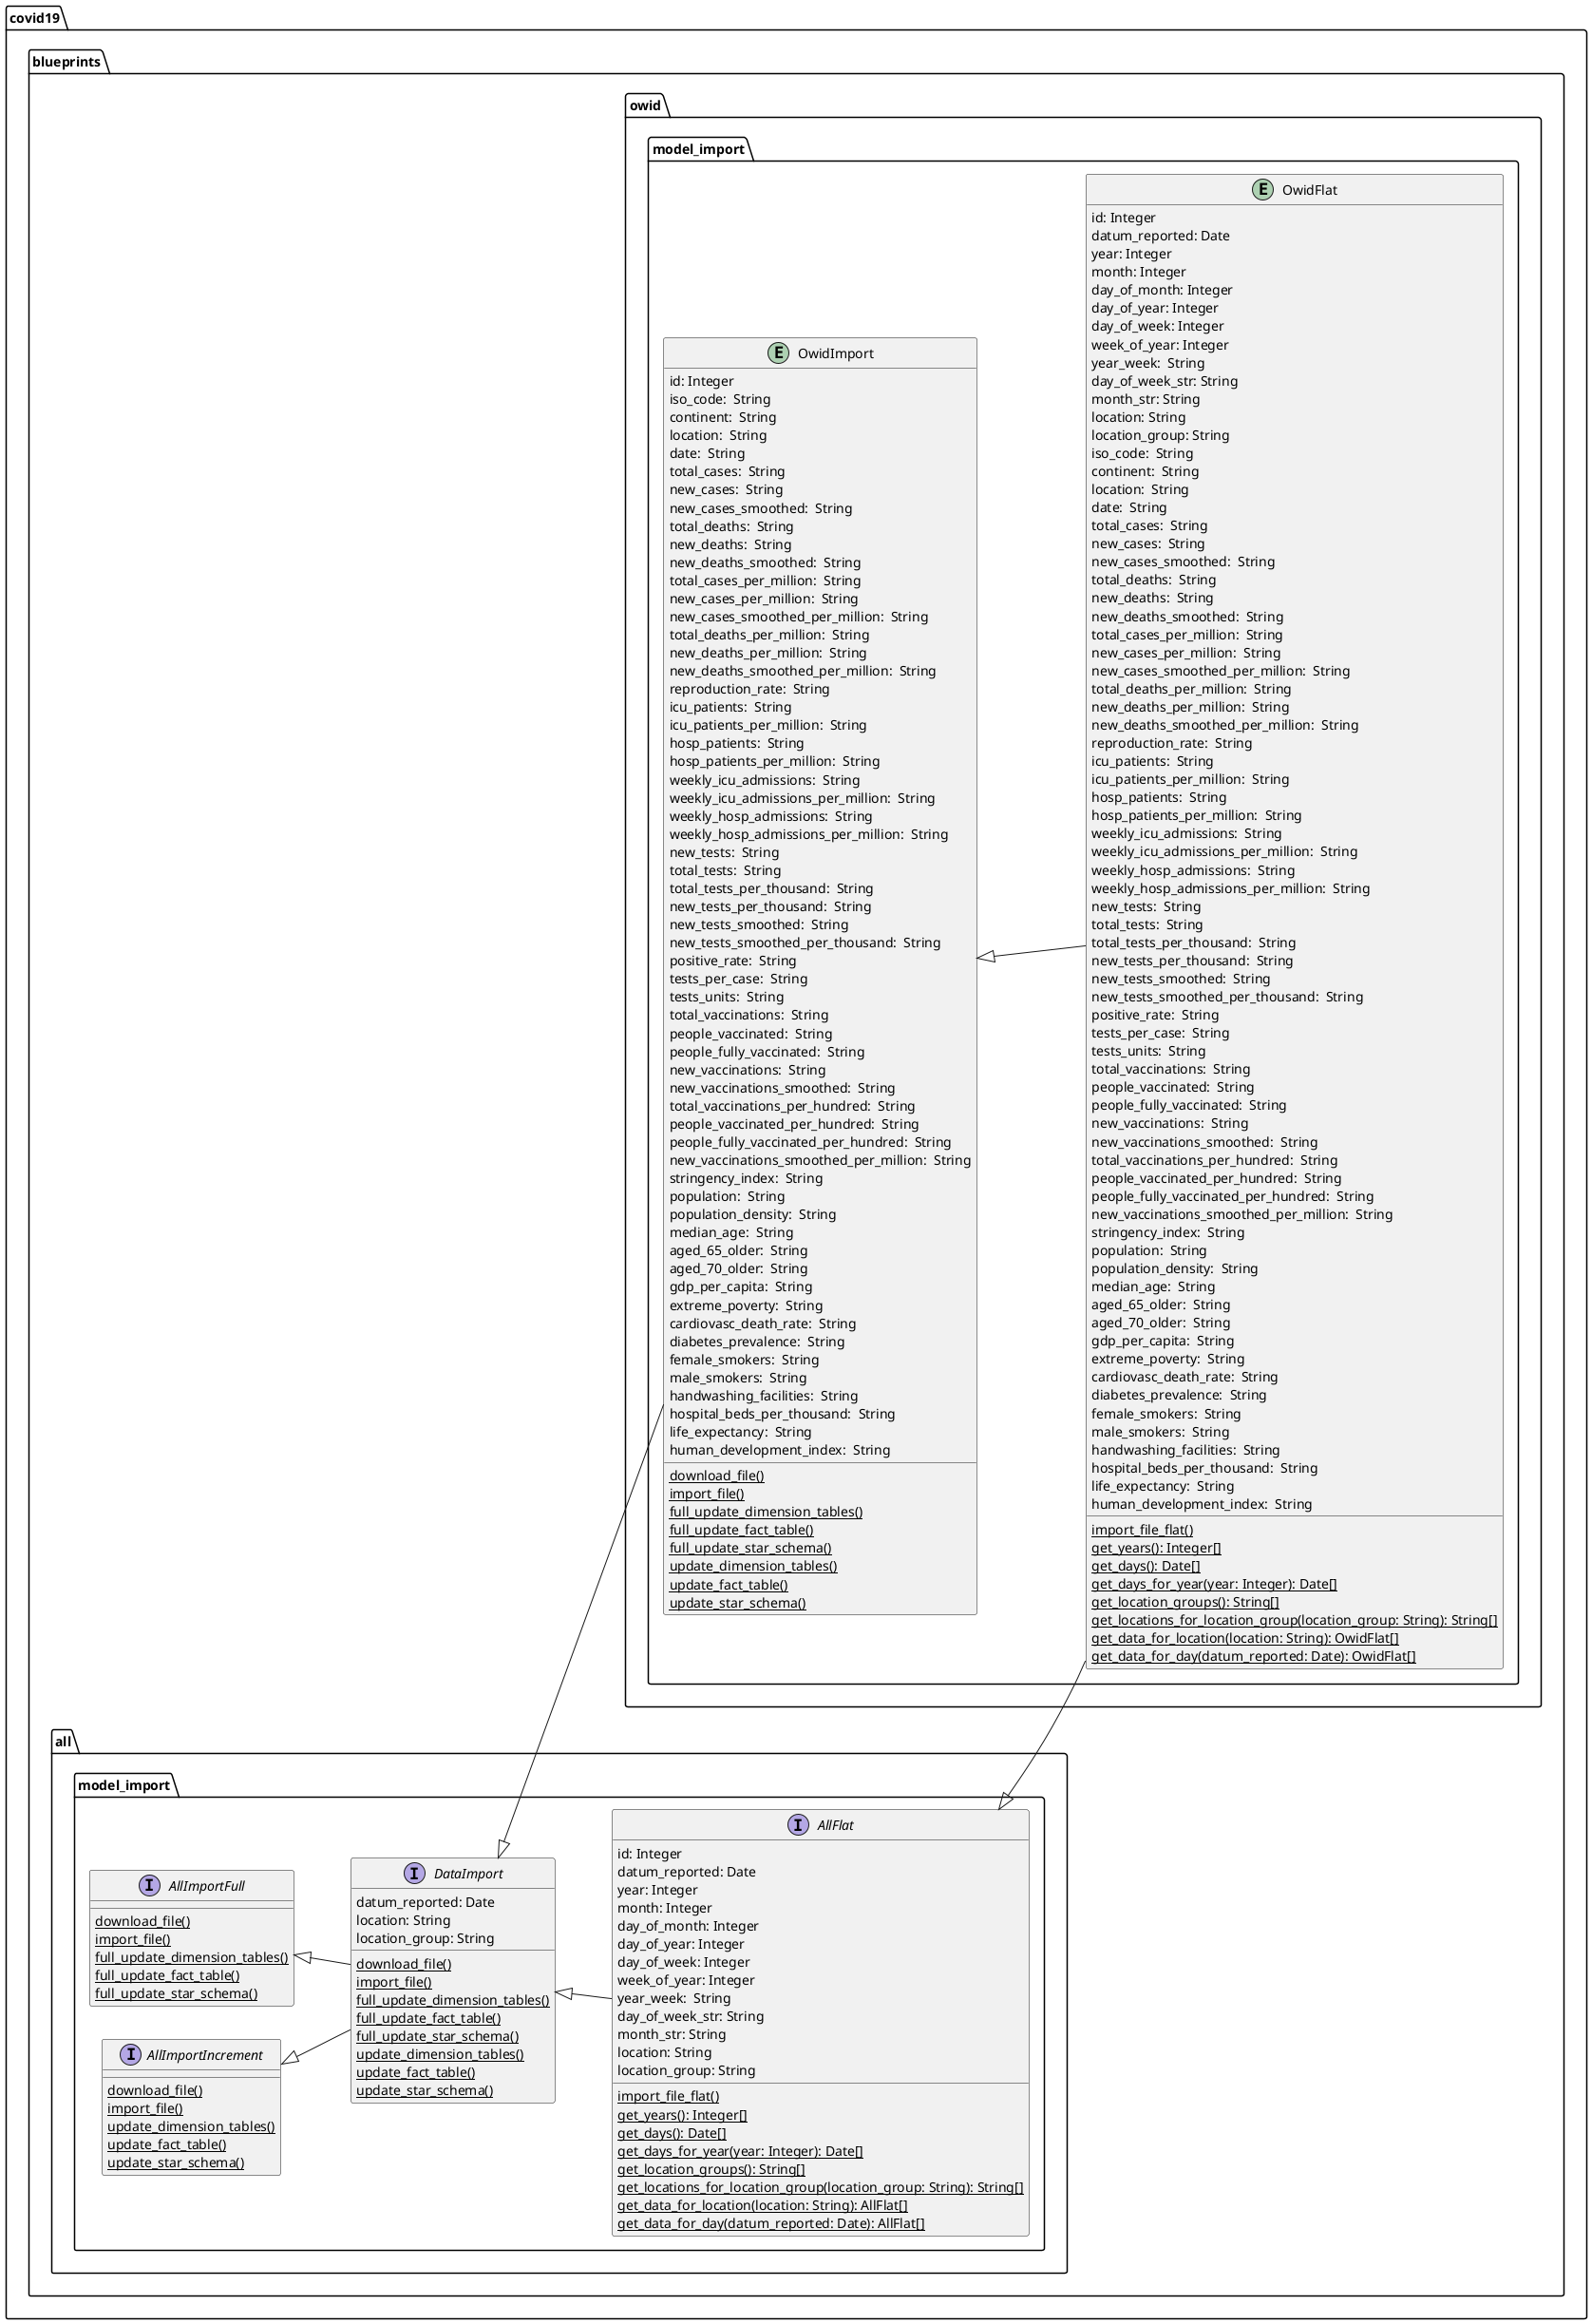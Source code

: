 @startuml
left to right direction

package covid19.blueprints.all.model_import {

	interface AllImportFull {
		{classifier} download_file()
		{classifier} import_file()
		{classifier} full_update_dimension_tables()
		{classifier} full_update_fact_table()
		{classifier} full_update_star_schema()
	}

	interface AllImportIncrement {
		{classifier} download_file()
		{classifier} import_file()
		{classifier} update_dimension_tables()
		{classifier} update_fact_table()
		{classifier} update_star_schema()
	}

	interface DataImport {
	    datum_reported: Date
		location: String
		location_group: String
		{classifier} download_file()
		{classifier} import_file()
		{classifier} full_update_dimension_tables()
		{classifier} full_update_fact_table()
		{classifier} full_update_star_schema()
		{classifier} update_dimension_tables()
		{classifier} update_fact_table()
		{classifier} update_star_schema()
	}

	interface AllFlat {
	    id: Integer
	    datum_reported: Date
	    year: Integer
	    month: Integer
	    day_of_month: Integer
		day_of_year: Integer
	    day_of_week: Integer
	    week_of_year: Integer
	    year_week:  String
	    day_of_week_str: String
		month_str: String
		location: String
		location_group: String
		{classifier} import_file_flat()
		{classifier} get_years(): Integer[]
		{classifier} get_days(): Date[]
		{classifier} get_days_for_year(year: Integer): Date[]
		{classifier} get_location_groups(): String[]
		{classifier} get_locations_for_location_group(location_group: String): String[]
		{classifier} get_data_for_location(location: String): AllFlat[]
		{classifier} get_data_for_day(datum_reported: Date): AllFlat[]
	}

}

package covid19.blueprints.owid.model_import {

	entity OwidImport {
	    id: Integer
		iso_code:  String
	    continent:  String
	    location:  String
	    date:  String
	    total_cases:  String
	    new_cases:  String
	    new_cases_smoothed:  String
	    total_deaths:  String
	    new_deaths:  String
	    new_deaths_smoothed:  String
	    total_cases_per_million:  String
	    new_cases_per_million:  String
	    new_cases_smoothed_per_million:  String
	    total_deaths_per_million:  String
	    new_deaths_per_million:  String
	    new_deaths_smoothed_per_million:  String
	    reproduction_rate:  String
	    icu_patients:  String
	    icu_patients_per_million:  String
	    hosp_patients:  String
	    hosp_patients_per_million:  String
	    weekly_icu_admissions:  String
	    weekly_icu_admissions_per_million:  String
	    weekly_hosp_admissions:  String
	    weekly_hosp_admissions_per_million:  String
	    new_tests:  String
	    total_tests:  String
	    total_tests_per_thousand:  String
	    new_tests_per_thousand:  String
	    new_tests_smoothed:  String
	    new_tests_smoothed_per_thousand:  String
	    positive_rate:  String
	    tests_per_case:  String
	    tests_units:  String
	    total_vaccinations:  String
	    people_vaccinated:  String
	    people_fully_vaccinated:  String
	    new_vaccinations:  String
	    new_vaccinations_smoothed:  String
	    total_vaccinations_per_hundred:  String
	    people_vaccinated_per_hundred:  String
	    people_fully_vaccinated_per_hundred:  String
	    new_vaccinations_smoothed_per_million:  String
	    stringency_index:  String
	    population:  String
	    population_density:  String
	    median_age:  String
	    aged_65_older:  String
	    aged_70_older:  String
	    gdp_per_capita:  String
	    extreme_poverty:  String
	    cardiovasc_death_rate:  String
	    diabetes_prevalence:  String
	    female_smokers:  String
	    male_smokers:  String
	    handwashing_facilities:  String
	    hospital_beds_per_thousand:  String
	    life_expectancy:  String
	    human_development_index:  String
		{classifier} download_file()
		{classifier} import_file()
		{classifier} full_update_dimension_tables()
		{classifier} full_update_fact_table()
		{classifier} full_update_star_schema()
		{classifier} update_dimension_tables()
		{classifier} update_fact_table()
		{classifier} update_star_schema()
	}

	entity OwidFlat {
	    id: Integer
	    datum_reported: Date
	    year: Integer
	    month: Integer
	    day_of_month: Integer
		day_of_year: Integer
	    day_of_week: Integer
	    week_of_year: Integer
	    year_week:  String
	    day_of_week_str: String
		month_str: String
		location: String
		location_group: String
		iso_code:  String
	    continent:  String
	    location:  String
	    date:  String
	    total_cases:  String
	    new_cases:  String
	    new_cases_smoothed:  String
	    total_deaths:  String
	    new_deaths:  String
	    new_deaths_smoothed:  String
	    total_cases_per_million:  String
	    new_cases_per_million:  String
	    new_cases_smoothed_per_million:  String
	    total_deaths_per_million:  String
	    new_deaths_per_million:  String
	    new_deaths_smoothed_per_million:  String
	    reproduction_rate:  String
	    icu_patients:  String
	    icu_patients_per_million:  String
	    hosp_patients:  String
	    hosp_patients_per_million:  String
	    weekly_icu_admissions:  String
	    weekly_icu_admissions_per_million:  String
	    weekly_hosp_admissions:  String
	    weekly_hosp_admissions_per_million:  String
	    new_tests:  String
	    total_tests:  String
	    total_tests_per_thousand:  String
	    new_tests_per_thousand:  String
	    new_tests_smoothed:  String
	    new_tests_smoothed_per_thousand:  String
	    positive_rate:  String
	    tests_per_case:  String
	    tests_units:  String
	    total_vaccinations:  String
	    people_vaccinated:  String
	    people_fully_vaccinated:  String
	    new_vaccinations:  String
	    new_vaccinations_smoothed:  String
	    total_vaccinations_per_hundred:  String
	    people_vaccinated_per_hundred:  String
	    people_fully_vaccinated_per_hundred:  String
	    new_vaccinations_smoothed_per_million:  String
	    stringency_index:  String
	    population:  String
	    population_density:  String
	    median_age:  String
	    aged_65_older:  String
	    aged_70_older:  String
	    gdp_per_capita:  String
	    extreme_poverty:  String
	    cardiovasc_death_rate:  String
	    diabetes_prevalence:  String
	    female_smokers:  String
	    male_smokers:  String
	    handwashing_facilities:  String
	    hospital_beds_per_thousand:  String
	    life_expectancy:  String
	    human_development_index:  String
		{classifier} import_file_flat()
		{classifier} get_years(): Integer[]
		{classifier} get_days(): Date[]
		{classifier} get_days_for_year(year: Integer): Date[]
		{classifier} get_location_groups(): String[]
		{classifier} get_locations_for_location_group(location_group: String): String[]
		{classifier} get_data_for_location(location: String): OwidFlat[]
		{classifier} get_data_for_day(datum_reported: Date): OwidFlat[]
	}

}

AllImportFull <|-- DataImport
AllImportIncrement <|-- DataImport
DataImport <|-- AllFlat
DataImport <|-- OwidImport
AllFlat <|-- OwidFlat
OwidImport <|-- OwidFlat

@enduml
